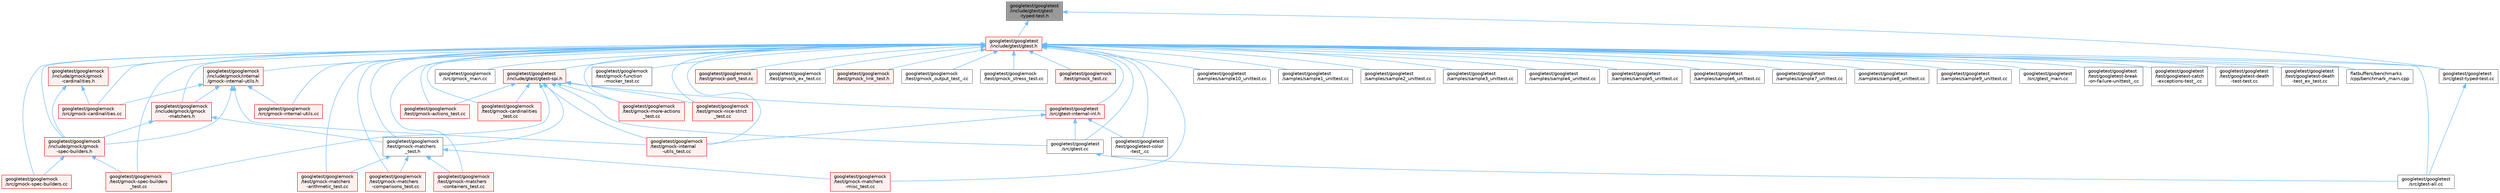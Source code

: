 digraph "googletest/googletest/include/gtest/gtest-typed-test.h"
{
 // LATEX_PDF_SIZE
  bgcolor="transparent";
  edge [fontname=Helvetica,fontsize=10,labelfontname=Helvetica,labelfontsize=10];
  node [fontname=Helvetica,fontsize=10,shape=box,height=0.2,width=0.4];
  Node1 [id="Node000001",label="googletest/googletest\l/include/gtest/gtest\l-typed-test.h",height=0.2,width=0.4,color="gray40", fillcolor="grey60", style="filled", fontcolor="black",tooltip=" "];
  Node1 -> Node2 [id="edge1_Node000001_Node000002",dir="back",color="steelblue1",style="solid",tooltip=" "];
  Node2 [id="Node000002",label="googletest/googletest\l/include/gtest/gtest.h",height=0.2,width=0.4,color="red", fillcolor="#FFF0F0", style="filled",URL="$gtest_8h.html",tooltip=" "];
  Node2 -> Node3 [id="edge2_Node000002_Node000003",dir="back",color="steelblue1",style="solid",tooltip=" "];
  Node3 [id="Node000003",label="flatbuffers/benchmarks\l/cpp/benchmark_main.cpp",height=0.2,width=0.4,color="grey40", fillcolor="white", style="filled",URL="$benchmark__main_8cpp.html",tooltip=" "];
  Node2 -> Node4 [id="edge3_Node000002_Node000004",dir="back",color="steelblue1",style="solid",tooltip=" "];
  Node4 [id="Node000004",label="googletest/googlemock\l/include/gmock/gmock\l-cardinalities.h",height=0.2,width=0.4,color="red", fillcolor="#FFF0F0", style="filled",URL="$gmock-cardinalities_8h.html",tooltip=" "];
  Node4 -> Node5 [id="edge4_Node000004_Node000005",dir="back",color="steelblue1",style="solid",tooltip=" "];
  Node5 [id="Node000005",label="googletest/googlemock\l/include/gmock/gmock\l-spec-builders.h",height=0.2,width=0.4,color="red", fillcolor="#FFF0F0", style="filled",URL="$gmock-spec-builders_8h.html",tooltip=" "];
  Node5 -> Node10 [id="edge5_Node000005_Node000010",dir="back",color="steelblue1",style="solid",tooltip=" "];
  Node10 [id="Node000010",label="googletest/googlemock\l/src/gmock-spec-builders.cc",height=0.2,width=0.4,color="red", fillcolor="#FFF0F0", style="filled",URL="$gmock-spec-builders_8cc.html",tooltip=" "];
  Node5 -> Node26 [id="edge6_Node000005_Node000026",dir="back",color="steelblue1",style="solid",tooltip=" "];
  Node26 [id="Node000026",label="googletest/googlemock\l/test/gmock-spec-builders\l_test.cc",height=0.2,width=0.4,color="red", fillcolor="#FFF0F0", style="filled",URL="$gmock-spec-builders__test_8cc.html",tooltip=" "];
  Node4 -> Node36 [id="edge7_Node000004_Node000036",dir="back",color="steelblue1",style="solid",tooltip=" "];
  Node36 [id="Node000036",label="googletest/googlemock\l/src/gmock-cardinalities.cc",height=0.2,width=0.4,color="red", fillcolor="#FFF0F0", style="filled",URL="$gmock-cardinalities_8cc.html",tooltip=" "];
  Node2 -> Node37 [id="edge8_Node000002_Node000037",dir="back",color="steelblue1",style="solid",tooltip=" "];
  Node37 [id="Node000037",label="googletest/googlemock\l/include/gmock/gmock\l-matchers.h",height=0.2,width=0.4,color="red", fillcolor="#FFF0F0", style="filled",URL="$gmock-matchers_8h.html",tooltip=" "];
  Node37 -> Node5 [id="edge9_Node000037_Node000005",dir="back",color="steelblue1",style="solid",tooltip=" "];
  Node37 -> Node22 [id="edge10_Node000037_Node000022",dir="back",color="steelblue1",style="solid",tooltip=" "];
  Node22 [id="Node000022",label="googletest/googlemock\l/test/gmock-matchers\l_test.h",height=0.2,width=0.4,color="grey40", fillcolor="white", style="filled",URL="$gmock-matchers__test_8h.html",tooltip=" "];
  Node22 -> Node18 [id="edge11_Node000022_Node000018",dir="back",color="steelblue1",style="solid",tooltip=" "];
  Node18 [id="Node000018",label="googletest/googlemock\l/test/gmock-matchers\l-arithmetic_test.cc",height=0.2,width=0.4,color="red", fillcolor="#FFF0F0", style="filled",URL="$gmock-matchers-arithmetic__test_8cc.html",tooltip=" "];
  Node22 -> Node19 [id="edge12_Node000022_Node000019",dir="back",color="steelblue1",style="solid",tooltip=" "];
  Node19 [id="Node000019",label="googletest/googlemock\l/test/gmock-matchers\l-comparisons_test.cc",height=0.2,width=0.4,color="red", fillcolor="#FFF0F0", style="filled",URL="$gmock-matchers-comparisons__test_8cc.html",tooltip=" "];
  Node22 -> Node20 [id="edge13_Node000022_Node000020",dir="back",color="steelblue1",style="solid",tooltip=" "];
  Node20 [id="Node000020",label="googletest/googlemock\l/test/gmock-matchers\l-containers_test.cc",height=0.2,width=0.4,color="red", fillcolor="#FFF0F0", style="filled",URL="$gmock-matchers-containers__test_8cc.html",tooltip=" "];
  Node22 -> Node21 [id="edge14_Node000022_Node000021",dir="back",color="steelblue1",style="solid",tooltip=" "];
  Node21 [id="Node000021",label="googletest/googlemock\l/test/gmock-matchers\l-misc_test.cc",height=0.2,width=0.4,color="red", fillcolor="#FFF0F0", style="filled",URL="$gmock-matchers-misc__test_8cc.html",tooltip=" "];
  Node2 -> Node5 [id="edge15_Node000002_Node000005",dir="back",color="steelblue1",style="solid",tooltip=" "];
  Node2 -> Node40 [id="edge16_Node000002_Node000040",dir="back",color="steelblue1",style="solid",tooltip=" "];
  Node40 [id="Node000040",label="googletest/googlemock\l/include/gmock/internal\l/gmock-internal-utils.h",height=0.2,width=0.4,color="red", fillcolor="#FFF0F0", style="filled",URL="$gmock-internal-utils_8h.html",tooltip=" "];
  Node40 -> Node37 [id="edge17_Node000040_Node000037",dir="back",color="steelblue1",style="solid",tooltip=" "];
  Node40 -> Node5 [id="edge18_Node000040_Node000005",dir="back",color="steelblue1",style="solid",tooltip=" "];
  Node40 -> Node36 [id="edge19_Node000040_Node000036",dir="back",color="steelblue1",style="solid",tooltip=" "];
  Node40 -> Node9 [id="edge20_Node000040_Node000009",dir="back",color="steelblue1",style="solid",tooltip=" "];
  Node9 [id="Node000009",label="googletest/googlemock\l/src/gmock-internal-utils.cc",height=0.2,width=0.4,color="red", fillcolor="#FFF0F0", style="filled",URL="$gmock-internal-utils_8cc.html",tooltip=" "];
  Node40 -> Node17 [id="edge21_Node000040_Node000017",dir="back",color="steelblue1",style="solid",tooltip=" "];
  Node17 [id="Node000017",label="googletest/googlemock\l/test/gmock-internal\l-utils_test.cc",height=0.2,width=0.4,color="red", fillcolor="#FFF0F0", style="filled",URL="$gmock-internal-utils__test_8cc.html",tooltip=" "];
  Node2 -> Node36 [id="edge22_Node000002_Node000036",dir="back",color="steelblue1",style="solid",tooltip=" "];
  Node2 -> Node9 [id="edge23_Node000002_Node000009",dir="back",color="steelblue1",style="solid",tooltip=" "];
  Node2 -> Node10 [id="edge24_Node000002_Node000010",dir="back",color="steelblue1",style="solid",tooltip=" "];
  Node2 -> Node12 [id="edge25_Node000002_Node000012",dir="back",color="steelblue1",style="solid",tooltip=" "];
  Node12 [id="Node000012",label="googletest/googlemock\l/src/gmock_main.cc",height=0.2,width=0.4,color="grey40", fillcolor="white", style="filled",URL="$gmock__main_8cc.html",tooltip=" "];
  Node2 -> Node13 [id="edge26_Node000002_Node000013",dir="back",color="steelblue1",style="solid",tooltip=" "];
  Node13 [id="Node000013",label="googletest/googlemock\l/test/gmock-actions_test.cc",height=0.2,width=0.4,color="red", fillcolor="#FFF0F0", style="filled",URL="$gmock-actions__test_8cc.html",tooltip=" "];
  Node2 -> Node15 [id="edge27_Node000002_Node000015",dir="back",color="steelblue1",style="solid",tooltip=" "];
  Node15 [id="Node000015",label="googletest/googlemock\l/test/gmock-cardinalities\l_test.cc",height=0.2,width=0.4,color="red", fillcolor="#FFF0F0", style="filled",URL="$gmock-cardinalities__test_8cc.html",tooltip=" "];
  Node2 -> Node16 [id="edge28_Node000002_Node000016",dir="back",color="steelblue1",style="solid",tooltip=" "];
  Node16 [id="Node000016",label="googletest/googlemock\l/test/gmock-function\l-mocker_test.cc",height=0.2,width=0.4,color="grey40", fillcolor="white", style="filled",URL="$gmock-function-mocker__test_8cc.html",tooltip=" "];
  Node2 -> Node17 [id="edge29_Node000002_Node000017",dir="back",color="steelblue1",style="solid",tooltip=" "];
  Node2 -> Node18 [id="edge30_Node000002_Node000018",dir="back",color="steelblue1",style="solid",tooltip=" "];
  Node2 -> Node19 [id="edge31_Node000002_Node000019",dir="back",color="steelblue1",style="solid",tooltip=" "];
  Node2 -> Node20 [id="edge32_Node000002_Node000020",dir="back",color="steelblue1",style="solid",tooltip=" "];
  Node2 -> Node21 [id="edge33_Node000002_Node000021",dir="back",color="steelblue1",style="solid",tooltip=" "];
  Node2 -> Node22 [id="edge34_Node000002_Node000022",dir="back",color="steelblue1",style="solid",tooltip=" "];
  Node2 -> Node23 [id="edge35_Node000002_Node000023",dir="back",color="steelblue1",style="solid",tooltip=" "];
  Node23 [id="Node000023",label="googletest/googlemock\l/test/gmock-more-actions\l_test.cc",height=0.2,width=0.4,color="red", fillcolor="#FFF0F0", style="filled",URL="$gmock-more-actions__test_8cc.html",tooltip=" "];
  Node2 -> Node24 [id="edge36_Node000002_Node000024",dir="back",color="steelblue1",style="solid",tooltip=" "];
  Node24 [id="Node000024",label="googletest/googlemock\l/test/gmock-nice-strict\l_test.cc",height=0.2,width=0.4,color="red", fillcolor="#FFF0F0", style="filled",URL="$gmock-nice-strict__test_8cc.html",tooltip=" "];
  Node2 -> Node43 [id="edge37_Node000002_Node000043",dir="back",color="steelblue1",style="solid",tooltip=" "];
  Node43 [id="Node000043",label="googletest/googlemock\l/test/gmock-port_test.cc",height=0.2,width=0.4,color="red", fillcolor="#FFF0F0", style="filled",URL="$gmock-port__test_8cc.html",tooltip=" "];
  Node2 -> Node26 [id="edge38_Node000002_Node000026",dir="back",color="steelblue1",style="solid",tooltip=" "];
  Node2 -> Node27 [id="edge39_Node000002_Node000027",dir="back",color="steelblue1",style="solid",tooltip=" "];
  Node27 [id="Node000027",label="googletest/googlemock\l/test/gmock_ex_test.cc",height=0.2,width=0.4,color="grey40", fillcolor="white", style="filled",URL="$gmock__ex__test_8cc.html",tooltip=" "];
  Node2 -> Node29 [id="edge40_Node000002_Node000029",dir="back",color="steelblue1",style="solid",tooltip=" "];
  Node29 [id="Node000029",label="googletest/googlemock\l/test/gmock_link_test.h",height=0.2,width=0.4,color="red", fillcolor="#FFF0F0", style="filled",URL="$gmock__link__test_8h.html",tooltip=" "];
  Node2 -> Node32 [id="edge41_Node000002_Node000032",dir="back",color="steelblue1",style="solid",tooltip=" "];
  Node32 [id="Node000032",label="googletest/googlemock\l/test/gmock_output_test_.cc",height=0.2,width=0.4,color="grey40", fillcolor="white", style="filled",URL="$gmock__output__test___8cc.html",tooltip=" "];
  Node2 -> Node33 [id="edge42_Node000002_Node000033",dir="back",color="steelblue1",style="solid",tooltip=" "];
  Node33 [id="Node000033",label="googletest/googlemock\l/test/gmock_stress_test.cc",height=0.2,width=0.4,color="grey40", fillcolor="white", style="filled",URL="$gmock__stress__test_8cc.html",tooltip=" "];
  Node2 -> Node34 [id="edge43_Node000002_Node000034",dir="back",color="steelblue1",style="solid",tooltip=" "];
  Node34 [id="Node000034",label="googletest/googlemock\l/test/gmock_test.cc",height=0.2,width=0.4,color="red", fillcolor="#FFF0F0", style="filled",URL="$gmock__test_8cc.html",tooltip=" "];
  Node2 -> Node44 [id="edge44_Node000002_Node000044",dir="back",color="steelblue1",style="solid",tooltip=" "];
  Node44 [id="Node000044",label="googletest/googletest\l/include/gtest/gtest-spi.h",height=0.2,width=0.4,color="red", fillcolor="#FFF0F0", style="filled",URL="$gtest-spi_8h.html",tooltip=" "];
  Node44 -> Node13 [id="edge45_Node000044_Node000013",dir="back",color="steelblue1",style="solid",tooltip=" "];
  Node44 -> Node15 [id="edge46_Node000044_Node000015",dir="back",color="steelblue1",style="solid",tooltip=" "];
  Node44 -> Node17 [id="edge47_Node000044_Node000017",dir="back",color="steelblue1",style="solid",tooltip=" "];
  Node44 -> Node22 [id="edge48_Node000044_Node000022",dir="back",color="steelblue1",style="solid",tooltip=" "];
  Node44 -> Node23 [id="edge49_Node000044_Node000023",dir="back",color="steelblue1",style="solid",tooltip=" "];
  Node44 -> Node24 [id="edge50_Node000044_Node000024",dir="back",color="steelblue1",style="solid",tooltip=" "];
  Node44 -> Node26 [id="edge51_Node000044_Node000026",dir="back",color="steelblue1",style="solid",tooltip=" "];
  Node44 -> Node45 [id="edge52_Node000044_Node000045",dir="back",color="steelblue1",style="solid",tooltip=" "];
  Node45 [id="Node000045",label="googletest/googletest\l/src/gtest-internal-inl.h",height=0.2,width=0.4,color="red", fillcolor="#FFF0F0", style="filled",URL="$gtest-internal-inl_8h.html",tooltip=" "];
  Node45 -> Node17 [id="edge53_Node000045_Node000017",dir="back",color="steelblue1",style="solid",tooltip=" "];
  Node45 -> Node51 [id="edge54_Node000045_Node000051",dir="back",color="steelblue1",style="solid",tooltip=" "];
  Node51 [id="Node000051",label="googletest/googletest\l/src/gtest.cc",height=0.2,width=0.4,color="grey40", fillcolor="white", style="filled",URL="$gtest_8cc.html",tooltip=" "];
  Node51 -> Node47 [id="edge55_Node000051_Node000047",dir="back",color="steelblue1",style="solid",tooltip=" "];
  Node47 [id="Node000047",label="googletest/googletest\l/src/gtest-all.cc",height=0.2,width=0.4,color="grey40", fillcolor="white", style="filled",URL="$gtest-all_8cc.html",tooltip=" "];
  Node45 -> Node52 [id="edge56_Node000045_Node000052",dir="back",color="steelblue1",style="solid",tooltip=" "];
  Node52 [id="Node000052",label="googletest/googletest\l/test/googletest-color\l-test_.cc",height=0.2,width=0.4,color="grey40", fillcolor="white", style="filled",URL="$googletest-color-test___8cc.html",tooltip=" "];
  Node44 -> Node51 [id="edge57_Node000044_Node000051",dir="back",color="steelblue1",style="solid",tooltip=" "];
  Node2 -> Node65 [id="edge58_Node000002_Node000065",dir="back",color="steelblue1",style="solid",tooltip=" "];
  Node65 [id="Node000065",label="googletest/googletest\l/samples/sample10_unittest.cc",height=0.2,width=0.4,color="grey40", fillcolor="white", style="filled",URL="$sample10__unittest_8cc.html",tooltip=" "];
  Node2 -> Node66 [id="edge59_Node000002_Node000066",dir="back",color="steelblue1",style="solid",tooltip=" "];
  Node66 [id="Node000066",label="googletest/googletest\l/samples/sample1_unittest.cc",height=0.2,width=0.4,color="grey40", fillcolor="white", style="filled",URL="$sample1__unittest_8cc.html",tooltip=" "];
  Node2 -> Node67 [id="edge60_Node000002_Node000067",dir="back",color="steelblue1",style="solid",tooltip=" "];
  Node67 [id="Node000067",label="googletest/googletest\l/samples/sample2_unittest.cc",height=0.2,width=0.4,color="grey40", fillcolor="white", style="filled",URL="$sample2__unittest_8cc.html",tooltip=" "];
  Node2 -> Node68 [id="edge61_Node000002_Node000068",dir="back",color="steelblue1",style="solid",tooltip=" "];
  Node68 [id="Node000068",label="googletest/googletest\l/samples/sample3_unittest.cc",height=0.2,width=0.4,color="grey40", fillcolor="white", style="filled",URL="$sample3__unittest_8cc.html",tooltip=" "];
  Node2 -> Node69 [id="edge62_Node000002_Node000069",dir="back",color="steelblue1",style="solid",tooltip=" "];
  Node69 [id="Node000069",label="googletest/googletest\l/samples/sample4_unittest.cc",height=0.2,width=0.4,color="grey40", fillcolor="white", style="filled",URL="$sample4__unittest_8cc.html",tooltip=" "];
  Node2 -> Node70 [id="edge63_Node000002_Node000070",dir="back",color="steelblue1",style="solid",tooltip=" "];
  Node70 [id="Node000070",label="googletest/googletest\l/samples/sample5_unittest.cc",height=0.2,width=0.4,color="grey40", fillcolor="white", style="filled",URL="$sample5__unittest_8cc.html",tooltip=" "];
  Node2 -> Node71 [id="edge64_Node000002_Node000071",dir="back",color="steelblue1",style="solid",tooltip=" "];
  Node71 [id="Node000071",label="googletest/googletest\l/samples/sample6_unittest.cc",height=0.2,width=0.4,color="grey40", fillcolor="white", style="filled",URL="$sample6__unittest_8cc.html",tooltip=" "];
  Node2 -> Node72 [id="edge65_Node000002_Node000072",dir="back",color="steelblue1",style="solid",tooltip=" "];
  Node72 [id="Node000072",label="googletest/googletest\l/samples/sample7_unittest.cc",height=0.2,width=0.4,color="grey40", fillcolor="white", style="filled",URL="$sample7__unittest_8cc.html",tooltip=" "];
  Node2 -> Node73 [id="edge66_Node000002_Node000073",dir="back",color="steelblue1",style="solid",tooltip=" "];
  Node73 [id="Node000073",label="googletest/googletest\l/samples/sample8_unittest.cc",height=0.2,width=0.4,color="grey40", fillcolor="white", style="filled",URL="$sample8__unittest_8cc.html",tooltip=" "];
  Node2 -> Node74 [id="edge67_Node000002_Node000074",dir="back",color="steelblue1",style="solid",tooltip=" "];
  Node74 [id="Node000074",label="googletest/googletest\l/samples/sample9_unittest.cc",height=0.2,width=0.4,color="grey40", fillcolor="white", style="filled",URL="$sample9__unittest_8cc.html",tooltip=" "];
  Node2 -> Node47 [id="edge68_Node000002_Node000047",dir="back",color="steelblue1",style="solid",tooltip=" "];
  Node2 -> Node45 [id="edge69_Node000002_Node000045",dir="back",color="steelblue1",style="solid",tooltip=" "];
  Node2 -> Node75 [id="edge70_Node000002_Node000075",dir="back",color="steelblue1",style="solid",tooltip=" "];
  Node75 [id="Node000075",label="googletest/googletest\l/src/gtest-typed-test.cc",height=0.2,width=0.4,color="grey40", fillcolor="white", style="filled",URL="$gtest-typed-test_8cc.html",tooltip=" "];
  Node75 -> Node47 [id="edge71_Node000075_Node000047",dir="back",color="steelblue1",style="solid",tooltip=" "];
  Node2 -> Node51 [id="edge72_Node000002_Node000051",dir="back",color="steelblue1",style="solid",tooltip=" "];
  Node2 -> Node76 [id="edge73_Node000002_Node000076",dir="back",color="steelblue1",style="solid",tooltip=" "];
  Node76 [id="Node000076",label="googletest/googletest\l/src/gtest_main.cc",height=0.2,width=0.4,color="grey40", fillcolor="white", style="filled",URL="$gtest__main_8cc.html",tooltip=" "];
  Node2 -> Node77 [id="edge74_Node000002_Node000077",dir="back",color="steelblue1",style="solid",tooltip=" "];
  Node77 [id="Node000077",label="googletest/googletest\l/test/googletest-break\l-on-failure-unittest_.cc",height=0.2,width=0.4,color="grey40", fillcolor="white", style="filled",URL="$googletest-break-on-failure-unittest___8cc.html",tooltip=" "];
  Node2 -> Node78 [id="edge75_Node000002_Node000078",dir="back",color="steelblue1",style="solid",tooltip=" "];
  Node78 [id="Node000078",label="googletest/googletest\l/test/googletest-catch\l-exceptions-test_.cc",height=0.2,width=0.4,color="grey40", fillcolor="white", style="filled",URL="$googletest-catch-exceptions-test___8cc.html",tooltip=" "];
  Node2 -> Node52 [id="edge76_Node000002_Node000052",dir="back",color="steelblue1",style="solid",tooltip=" "];
  Node2 -> Node79 [id="edge77_Node000002_Node000079",dir="back",color="steelblue1",style="solid",tooltip=" "];
  Node79 [id="Node000079",label="googletest/googletest\l/test/googletest-death\l-test-test.cc",height=0.2,width=0.4,color="grey40", fillcolor="white", style="filled",URL="$googletest-death-test-test_8cc.html",tooltip=" "];
  Node2 -> Node80 [id="edge78_Node000002_Node000080",dir="back",color="steelblue1",style="solid",tooltip=" "];
  Node80 [id="Node000080",label="googletest/googletest\l/test/googletest-death\l-test_ex_test.cc",height=0.2,width=0.4,color="grey40", fillcolor="white", style="filled",URL="$googletest-death-test__ex__test_8cc.html",tooltip=" "];
  Node1 -> Node75 [id="edge79_Node000001_Node000075",dir="back",color="steelblue1",style="solid",tooltip=" "];
}
